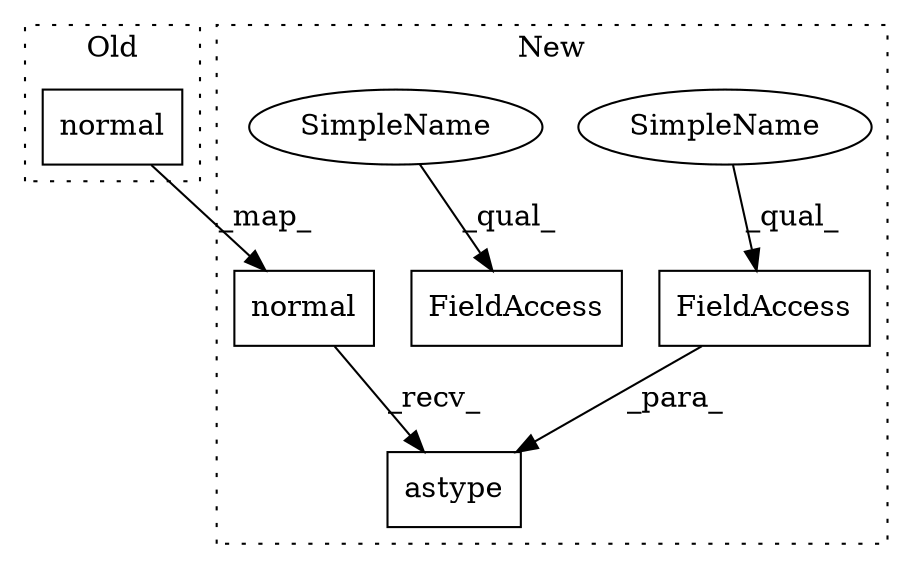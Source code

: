 digraph G {
subgraph cluster0 {
1 [label="normal" a="32" s="949,986" l="12,2" shape="box"];
label = "Old";
style="dotted";
}
subgraph cluster1 {
2 [label="normal" a="32" s="949,986" l="12,2" shape="box"];
3 [label="astype" a="32" s="989,1006" l="7,1" shape="box"];
4 [label="FieldAccess" a="22" s="996" l="10" shape="box"];
5 [label="FieldAccess" a="22" s="1135" l="10" shape="box"];
6 [label="SimpleName" a="42" s="996" l="4" shape="ellipse"];
7 [label="SimpleName" a="42" s="1135" l="4" shape="ellipse"];
label = "New";
style="dotted";
}
1 -> 2 [label="_map_"];
2 -> 3 [label="_recv_"];
4 -> 3 [label="_para_"];
6 -> 4 [label="_qual_"];
7 -> 5 [label="_qual_"];
}